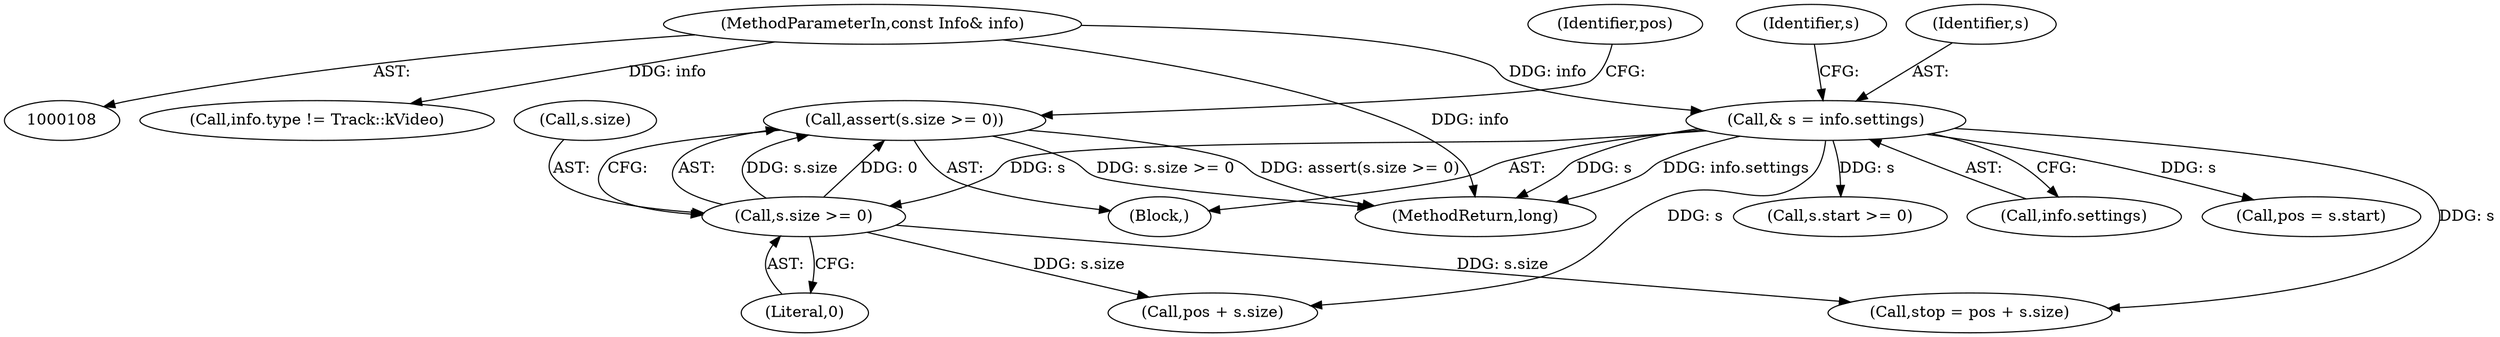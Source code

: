 digraph "1_Android_04839626ed859623901ebd3a5fd483982186b59d_168@API" {
"1000158" [label="(Call,assert(s.size >= 0))"];
"1000159" [label="(Call,s.size >= 0)"];
"1000147" [label="(Call,& s = info.settings)"];
"1000110" [label="(MethodParameterIn,const Info& info)"];
"1000155" [label="(Identifier,s)"];
"1000121" [label="(Call,info.type != Track::kVideo)"];
"1000114" [label="(Block,)"];
"1000148" [label="(Identifier,s)"];
"1000177" [label="(Call,pos + s.size)"];
"1000158" [label="(Call,assert(s.size >= 0))"];
"1000153" [label="(Call,s.start >= 0)"];
"1000166" [label="(Identifier,pos)"];
"1000160" [label="(Call,s.size)"];
"1000147" [label="(Call,& s = info.settings)"];
"1000159" [label="(Call,s.size >= 0)"];
"1000175" [label="(Call,stop = pos + s.size)"];
"1000323" [label="(MethodReturn,long)"];
"1000149" [label="(Call,info.settings)"];
"1000110" [label="(MethodParameterIn,const Info& info)"];
"1000163" [label="(Literal,0)"];
"1000165" [label="(Call,pos = s.start)"];
"1000158" -> "1000114"  [label="AST: "];
"1000158" -> "1000159"  [label="CFG: "];
"1000159" -> "1000158"  [label="AST: "];
"1000166" -> "1000158"  [label="CFG: "];
"1000158" -> "1000323"  [label="DDG: s.size >= 0"];
"1000158" -> "1000323"  [label="DDG: assert(s.size >= 0)"];
"1000159" -> "1000158"  [label="DDG: s.size"];
"1000159" -> "1000158"  [label="DDG: 0"];
"1000159" -> "1000163"  [label="CFG: "];
"1000160" -> "1000159"  [label="AST: "];
"1000163" -> "1000159"  [label="AST: "];
"1000147" -> "1000159"  [label="DDG: s"];
"1000159" -> "1000175"  [label="DDG: s.size"];
"1000159" -> "1000177"  [label="DDG: s.size"];
"1000147" -> "1000114"  [label="AST: "];
"1000147" -> "1000149"  [label="CFG: "];
"1000148" -> "1000147"  [label="AST: "];
"1000149" -> "1000147"  [label="AST: "];
"1000155" -> "1000147"  [label="CFG: "];
"1000147" -> "1000323"  [label="DDG: info.settings"];
"1000147" -> "1000323"  [label="DDG: s"];
"1000110" -> "1000147"  [label="DDG: info"];
"1000147" -> "1000153"  [label="DDG: s"];
"1000147" -> "1000165"  [label="DDG: s"];
"1000147" -> "1000175"  [label="DDG: s"];
"1000147" -> "1000177"  [label="DDG: s"];
"1000110" -> "1000108"  [label="AST: "];
"1000110" -> "1000323"  [label="DDG: info"];
"1000110" -> "1000121"  [label="DDG: info"];
}
